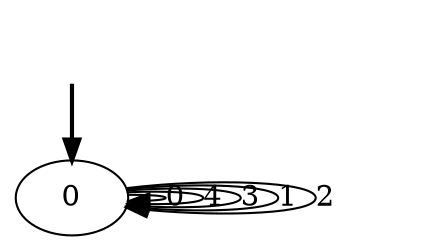 digraph {
	fake [style=invisible]
	0 [root=true]
	fake -> 0 [style=bold]
	0 -> 0 [label=0]
	0 -> 0 [label=4]
	0 -> 0 [label=3]
	0 -> 0 [label=1]
	0 -> 0 [label=2]
}
